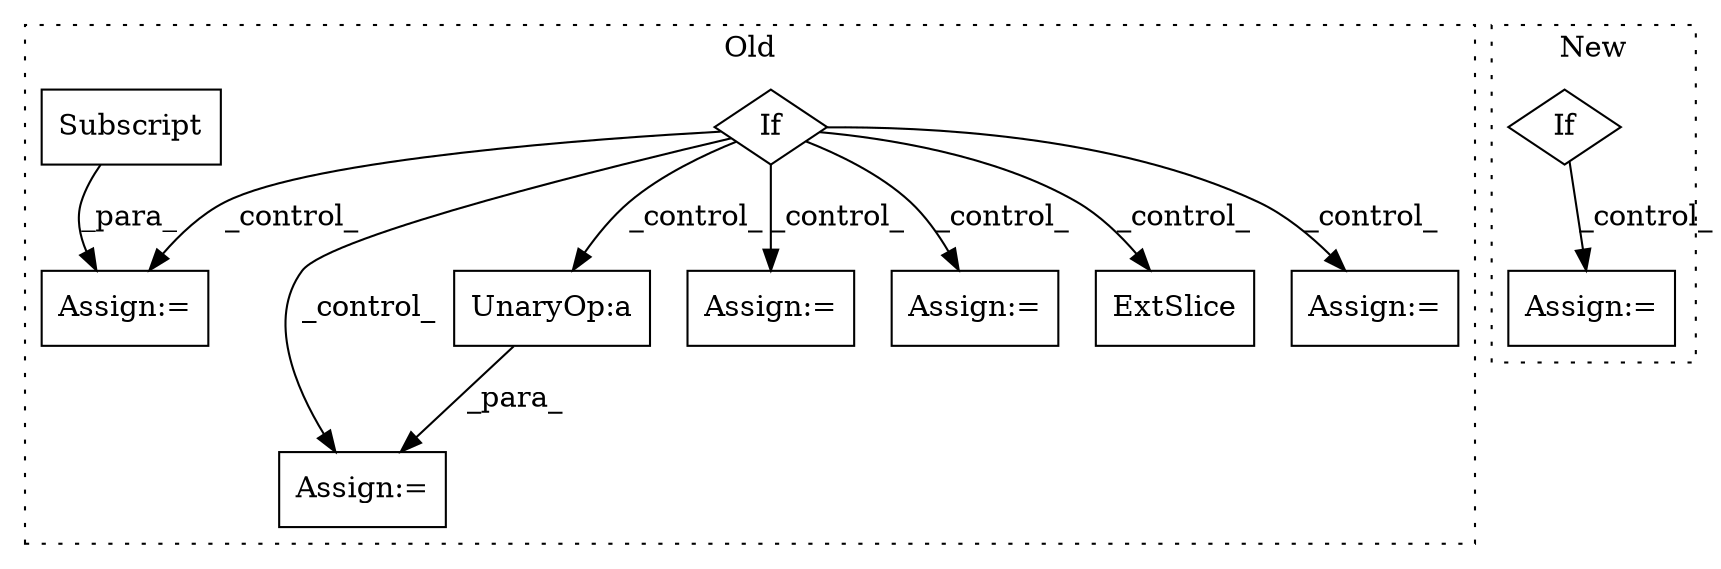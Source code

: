 digraph G {
subgraph cluster0 {
1 [label="If" a="96" s="7707,7726" l="3,14" shape="diamond"];
4 [label="Assign:=" a="68" s="7821" l="3" shape="box"];
5 [label="Assign:=" a="68" s="7997" l="3" shape="box"];
6 [label="Assign:=" a="68" s="7873" l="3" shape="box"];
7 [label="UnaryOp:a" a="61" s="7882" l="2" shape="box"];
8 [label="Assign:=" a="68" s="7944" l="3" shape="box"];
9 [label="Assign:=" a="68" s="7741" l="3" shape="box"];
10 [label="Subscript" a="63" s="8000,0" l="11,0" shape="box"];
11 [label="ExtSlice" a="85" s="7983" l="3" shape="box"];
label = "Old";
style="dotted";
}
subgraph cluster1 {
2 [label="If" a="96" s="9401,9444" l="3,14" shape="diamond"];
3 [label="Assign:=" a="68" s="9464" l="3" shape="box"];
label = "New";
style="dotted";
}
1 -> 5 [label="_control_"];
1 -> 7 [label="_control_"];
1 -> 6 [label="_control_"];
1 -> 9 [label="_control_"];
1 -> 4 [label="_control_"];
1 -> 8 [label="_control_"];
1 -> 11 [label="_control_"];
2 -> 3 [label="_control_"];
7 -> 6 [label="_para_"];
10 -> 5 [label="_para_"];
}